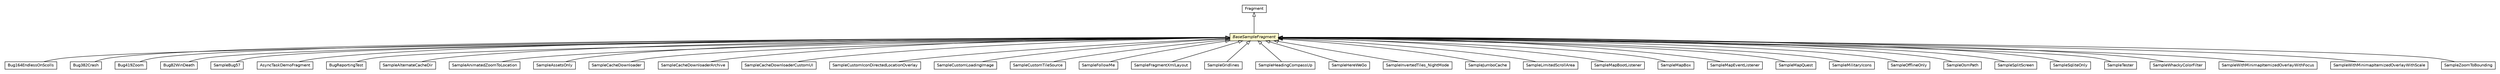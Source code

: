 #!/usr/local/bin/dot
#
# Class diagram 
# Generated by UMLGraph version R5_6-24-gf6e263 (http://www.umlgraph.org/)
#

digraph G {
	edge [fontname="Helvetica",fontsize=10,labelfontname="Helvetica",labelfontsize=10];
	node [fontname="Helvetica",fontsize=10,shape=plaintext];
	nodesep=0.25;
	ranksep=0.5;
	// org.osmdroid.bugtestfragments.Bug164EndlessOnScolls
	c527 [label=<<table title="org.osmdroid.bugtestfragments.Bug164EndlessOnScolls" border="0" cellborder="1" cellspacing="0" cellpadding="2" port="p" href="../bugtestfragments/Bug164EndlessOnScolls.html">
		<tr><td><table border="0" cellspacing="0" cellpadding="1">
<tr><td align="center" balign="center"> Bug164EndlessOnScolls </td></tr>
		</table></td></tr>
		</table>>, URL="../bugtestfragments/Bug164EndlessOnScolls.html", fontname="Helvetica", fontcolor="black", fontsize=10.0];
	// org.osmdroid.bugtestfragments.Bug382Crash
	c528 [label=<<table title="org.osmdroid.bugtestfragments.Bug382Crash" border="0" cellborder="1" cellspacing="0" cellpadding="2" port="p" href="../bugtestfragments/Bug382Crash.html">
		<tr><td><table border="0" cellspacing="0" cellpadding="1">
<tr><td align="center" balign="center"> Bug382Crash </td></tr>
		</table></td></tr>
		</table>>, URL="../bugtestfragments/Bug382Crash.html", fontname="Helvetica", fontcolor="black", fontsize=10.0];
	// org.osmdroid.bugtestfragments.Bug419Zoom
	c529 [label=<<table title="org.osmdroid.bugtestfragments.Bug419Zoom" border="0" cellborder="1" cellspacing="0" cellpadding="2" port="p" href="../bugtestfragments/Bug419Zoom.html">
		<tr><td><table border="0" cellspacing="0" cellpadding="1">
<tr><td align="center" balign="center"> Bug419Zoom </td></tr>
		</table></td></tr>
		</table>>, URL="../bugtestfragments/Bug419Zoom.html", fontname="Helvetica", fontcolor="black", fontsize=10.0];
	// org.osmdroid.bugtestfragments.Bug82WinDeath
	c530 [label=<<table title="org.osmdroid.bugtestfragments.Bug82WinDeath" border="0" cellborder="1" cellspacing="0" cellpadding="2" port="p" href="../bugtestfragments/Bug82WinDeath.html">
		<tr><td><table border="0" cellspacing="0" cellpadding="1">
<tr><td align="center" balign="center"> Bug82WinDeath </td></tr>
		</table></td></tr>
		</table>>, URL="../bugtestfragments/Bug82WinDeath.html", fontname="Helvetica", fontcolor="black", fontsize=10.0];
	// org.osmdroid.bugtestfragments.SampleBug57
	c533 [label=<<table title="org.osmdroid.bugtestfragments.SampleBug57" border="0" cellborder="1" cellspacing="0" cellpadding="2" port="p" href="../bugtestfragments/SampleBug57.html">
		<tr><td><table border="0" cellspacing="0" cellpadding="1">
<tr><td align="center" balign="center"> SampleBug57 </td></tr>
		</table></td></tr>
		</table>>, URL="../bugtestfragments/SampleBug57.html", fontname="Helvetica", fontcolor="black", fontsize=10.0];
	// org.osmdroid.samplefragments.AsyncTaskDemoFragment
	c541 [label=<<table title="org.osmdroid.samplefragments.AsyncTaskDemoFragment" border="0" cellborder="1" cellspacing="0" cellpadding="2" port="p" href="./AsyncTaskDemoFragment.html">
		<tr><td><table border="0" cellspacing="0" cellpadding="1">
<tr><td align="center" balign="center"> AsyncTaskDemoFragment </td></tr>
		</table></td></tr>
		</table>>, URL="./AsyncTaskDemoFragment.html", fontname="Helvetica", fontcolor="black", fontsize=10.0];
	// org.osmdroid.samplefragments.BaseSampleFragment
	c542 [label=<<table title="org.osmdroid.samplefragments.BaseSampleFragment" border="0" cellborder="1" cellspacing="0" cellpadding="2" port="p" bgcolor="lemonChiffon" href="./BaseSampleFragment.html">
		<tr><td><table border="0" cellspacing="0" cellpadding="1">
<tr><td align="center" balign="center"><font face="Helvetica-Oblique"> BaseSampleFragment </font></td></tr>
		</table></td></tr>
		</table>>, URL="./BaseSampleFragment.html", fontname="Helvetica", fontcolor="black", fontsize=10.0];
	// org.osmdroid.samplefragments.BugReportingTest
	c543 [label=<<table title="org.osmdroid.samplefragments.BugReportingTest" border="0" cellborder="1" cellspacing="0" cellpadding="2" port="p" href="./BugReportingTest.html">
		<tr><td><table border="0" cellspacing="0" cellpadding="1">
<tr><td align="center" balign="center"> BugReportingTest </td></tr>
		</table></td></tr>
		</table>>, URL="./BugReportingTest.html", fontname="Helvetica", fontcolor="black", fontsize=10.0];
	// org.osmdroid.samplefragments.SampleAlternateCacheDir
	c546 [label=<<table title="org.osmdroid.samplefragments.SampleAlternateCacheDir" border="0" cellborder="1" cellspacing="0" cellpadding="2" port="p" href="./SampleAlternateCacheDir.html">
		<tr><td><table border="0" cellspacing="0" cellpadding="1">
<tr><td align="center" balign="center"> SampleAlternateCacheDir </td></tr>
		</table></td></tr>
		</table>>, URL="./SampleAlternateCacheDir.html", fontname="Helvetica", fontcolor="black", fontsize=10.0];
	// org.osmdroid.samplefragments.SampleAnimatedZoomToLocation
	c547 [label=<<table title="org.osmdroid.samplefragments.SampleAnimatedZoomToLocation" border="0" cellborder="1" cellspacing="0" cellpadding="2" port="p" href="./SampleAnimatedZoomToLocation.html">
		<tr><td><table border="0" cellspacing="0" cellpadding="1">
<tr><td align="center" balign="center"> SampleAnimatedZoomToLocation </td></tr>
		</table></td></tr>
		</table>>, URL="./SampleAnimatedZoomToLocation.html", fontname="Helvetica", fontcolor="black", fontsize=10.0];
	// org.osmdroid.samplefragments.SampleAssetsOnly
	c549 [label=<<table title="org.osmdroid.samplefragments.SampleAssetsOnly" border="0" cellborder="1" cellspacing="0" cellpadding="2" port="p" href="./SampleAssetsOnly.html">
		<tr><td><table border="0" cellspacing="0" cellpadding="1">
<tr><td align="center" balign="center"> SampleAssetsOnly </td></tr>
		</table></td></tr>
		</table>>, URL="./SampleAssetsOnly.html", fontname="Helvetica", fontcolor="black", fontsize=10.0];
	// org.osmdroid.samplefragments.SampleCacheDownloader
	c550 [label=<<table title="org.osmdroid.samplefragments.SampleCacheDownloader" border="0" cellborder="1" cellspacing="0" cellpadding="2" port="p" href="./SampleCacheDownloader.html">
		<tr><td><table border="0" cellspacing="0" cellpadding="1">
<tr><td align="center" balign="center"> SampleCacheDownloader </td></tr>
		</table></td></tr>
		</table>>, URL="./SampleCacheDownloader.html", fontname="Helvetica", fontcolor="black", fontsize=10.0];
	// org.osmdroid.samplefragments.SampleCacheDownloaderArchive
	c551 [label=<<table title="org.osmdroid.samplefragments.SampleCacheDownloaderArchive" border="0" cellborder="1" cellspacing="0" cellpadding="2" port="p" href="./SampleCacheDownloaderArchive.html">
		<tr><td><table border="0" cellspacing="0" cellpadding="1">
<tr><td align="center" balign="center"> SampleCacheDownloaderArchive </td></tr>
		</table></td></tr>
		</table>>, URL="./SampleCacheDownloaderArchive.html", fontname="Helvetica", fontcolor="black", fontsize=10.0];
	// org.osmdroid.samplefragments.SampleCacheDownloaderCustomUI
	c552 [label=<<table title="org.osmdroid.samplefragments.SampleCacheDownloaderCustomUI" border="0" cellborder="1" cellspacing="0" cellpadding="2" port="p" href="./SampleCacheDownloaderCustomUI.html">
		<tr><td><table border="0" cellspacing="0" cellpadding="1">
<tr><td align="center" balign="center"> SampleCacheDownloaderCustomUI </td></tr>
		</table></td></tr>
		</table>>, URL="./SampleCacheDownloaderCustomUI.html", fontname="Helvetica", fontcolor="black", fontsize=10.0];
	// org.osmdroid.samplefragments.SampleCustomIconDirectedLocationOverlay
	c553 [label=<<table title="org.osmdroid.samplefragments.SampleCustomIconDirectedLocationOverlay" border="0" cellborder="1" cellspacing="0" cellpadding="2" port="p" href="./SampleCustomIconDirectedLocationOverlay.html">
		<tr><td><table border="0" cellspacing="0" cellpadding="1">
<tr><td align="center" balign="center"> SampleCustomIconDirectedLocationOverlay </td></tr>
		</table></td></tr>
		</table>>, URL="./SampleCustomIconDirectedLocationOverlay.html", fontname="Helvetica", fontcolor="black", fontsize=10.0];
	// org.osmdroid.samplefragments.SampleCustomLoadingImage
	c554 [label=<<table title="org.osmdroid.samplefragments.SampleCustomLoadingImage" border="0" cellborder="1" cellspacing="0" cellpadding="2" port="p" href="./SampleCustomLoadingImage.html">
		<tr><td><table border="0" cellspacing="0" cellpadding="1">
<tr><td align="center" balign="center"> SampleCustomLoadingImage </td></tr>
		</table></td></tr>
		</table>>, URL="./SampleCustomLoadingImage.html", fontname="Helvetica", fontcolor="black", fontsize=10.0];
	// org.osmdroid.samplefragments.SampleCustomTileSource
	c555 [label=<<table title="org.osmdroid.samplefragments.SampleCustomTileSource" border="0" cellborder="1" cellspacing="0" cellpadding="2" port="p" href="./SampleCustomTileSource.html">
		<tr><td><table border="0" cellspacing="0" cellpadding="1">
<tr><td align="center" balign="center"> SampleCustomTileSource </td></tr>
		</table></td></tr>
		</table>>, URL="./SampleCustomTileSource.html", fontname="Helvetica", fontcolor="black", fontsize=10.0];
	// org.osmdroid.samplefragments.SampleFollowMe
	c557 [label=<<table title="org.osmdroid.samplefragments.SampleFollowMe" border="0" cellborder="1" cellspacing="0" cellpadding="2" port="p" href="./SampleFollowMe.html">
		<tr><td><table border="0" cellspacing="0" cellpadding="1">
<tr><td align="center" balign="center"> SampleFollowMe </td></tr>
		</table></td></tr>
		</table>>, URL="./SampleFollowMe.html", fontname="Helvetica", fontcolor="black", fontsize=10.0];
	// org.osmdroid.samplefragments.SampleFragmentXmlLayout
	c558 [label=<<table title="org.osmdroid.samplefragments.SampleFragmentXmlLayout" border="0" cellborder="1" cellspacing="0" cellpadding="2" port="p" href="./SampleFragmentXmlLayout.html">
		<tr><td><table border="0" cellspacing="0" cellpadding="1">
<tr><td align="center" balign="center"> SampleFragmentXmlLayout </td></tr>
		</table></td></tr>
		</table>>, URL="./SampleFragmentXmlLayout.html", fontname="Helvetica", fontcolor="black", fontsize=10.0];
	// org.osmdroid.samplefragments.SampleGridlines
	c559 [label=<<table title="org.osmdroid.samplefragments.SampleGridlines" border="0" cellborder="1" cellspacing="0" cellpadding="2" port="p" href="./SampleGridlines.html">
		<tr><td><table border="0" cellspacing="0" cellpadding="1">
<tr><td align="center" balign="center"> SampleGridlines </td></tr>
		</table></td></tr>
		</table>>, URL="./SampleGridlines.html", fontname="Helvetica", fontcolor="black", fontsize=10.0];
	// org.osmdroid.samplefragments.SampleHeadingCompassUp
	c560 [label=<<table title="org.osmdroid.samplefragments.SampleHeadingCompassUp" border="0" cellborder="1" cellspacing="0" cellpadding="2" port="p" href="./SampleHeadingCompassUp.html">
		<tr><td><table border="0" cellspacing="0" cellpadding="1">
<tr><td align="center" balign="center"> SampleHeadingCompassUp </td></tr>
		</table></td></tr>
		</table>>, URL="./SampleHeadingCompassUp.html", fontname="Helvetica", fontcolor="black", fontsize=10.0];
	// org.osmdroid.samplefragments.SampleHereWeGo
	c561 [label=<<table title="org.osmdroid.samplefragments.SampleHereWeGo" border="0" cellborder="1" cellspacing="0" cellpadding="2" port="p" href="./SampleHereWeGo.html">
		<tr><td><table border="0" cellspacing="0" cellpadding="1">
<tr><td align="center" balign="center"> SampleHereWeGo </td></tr>
		</table></td></tr>
		</table>>, URL="./SampleHereWeGo.html", fontname="Helvetica", fontcolor="black", fontsize=10.0];
	// org.osmdroid.samplefragments.SampleInvertedTiles_NightMode
	c562 [label=<<table title="org.osmdroid.samplefragments.SampleInvertedTiles_NightMode" border="0" cellborder="1" cellspacing="0" cellpadding="2" port="p" href="./SampleInvertedTiles_NightMode.html">
		<tr><td><table border="0" cellspacing="0" cellpadding="1">
<tr><td align="center" balign="center"> SampleInvertedTiles_NightMode </td></tr>
		</table></td></tr>
		</table>>, URL="./SampleInvertedTiles_NightMode.html", fontname="Helvetica", fontcolor="black", fontsize=10.0];
	// org.osmdroid.samplefragments.SampleJumboCache
	c563 [label=<<table title="org.osmdroid.samplefragments.SampleJumboCache" border="0" cellborder="1" cellspacing="0" cellpadding="2" port="p" href="./SampleJumboCache.html">
		<tr><td><table border="0" cellspacing="0" cellpadding="1">
<tr><td align="center" balign="center"> SampleJumboCache </td></tr>
		</table></td></tr>
		</table>>, URL="./SampleJumboCache.html", fontname="Helvetica", fontcolor="black", fontsize=10.0];
	// org.osmdroid.samplefragments.SampleLimitedScrollArea
	c564 [label=<<table title="org.osmdroid.samplefragments.SampleLimitedScrollArea" border="0" cellborder="1" cellspacing="0" cellpadding="2" port="p" href="./SampleLimitedScrollArea.html">
		<tr><td><table border="0" cellspacing="0" cellpadding="1">
<tr><td align="center" balign="center"> SampleLimitedScrollArea </td></tr>
		</table></td></tr>
		</table>>, URL="./SampleLimitedScrollArea.html", fontname="Helvetica", fontcolor="black", fontsize=10.0];
	// org.osmdroid.samplefragments.SampleMapBootListener
	c566 [label=<<table title="org.osmdroid.samplefragments.SampleMapBootListener" border="0" cellborder="1" cellspacing="0" cellpadding="2" port="p" href="./SampleMapBootListener.html">
		<tr><td><table border="0" cellspacing="0" cellpadding="1">
<tr><td align="center" balign="center"> SampleMapBootListener </td></tr>
		</table></td></tr>
		</table>>, URL="./SampleMapBootListener.html", fontname="Helvetica", fontcolor="black", fontsize=10.0];
	// org.osmdroid.samplefragments.SampleMapBox
	c567 [label=<<table title="org.osmdroid.samplefragments.SampleMapBox" border="0" cellborder="1" cellspacing="0" cellpadding="2" port="p" href="./SampleMapBox.html">
		<tr><td><table border="0" cellspacing="0" cellpadding="1">
<tr><td align="center" balign="center"> SampleMapBox </td></tr>
		</table></td></tr>
		</table>>, URL="./SampleMapBox.html", fontname="Helvetica", fontcolor="black", fontsize=10.0];
	// org.osmdroid.samplefragments.SampleMapEventListener
	c568 [label=<<table title="org.osmdroid.samplefragments.SampleMapEventListener" border="0" cellborder="1" cellspacing="0" cellpadding="2" port="p" href="./SampleMapEventListener.html">
		<tr><td><table border="0" cellspacing="0" cellpadding="1">
<tr><td align="center" balign="center"> SampleMapEventListener </td></tr>
		</table></td></tr>
		</table>>, URL="./SampleMapEventListener.html", fontname="Helvetica", fontcolor="black", fontsize=10.0];
	// org.osmdroid.samplefragments.SampleMapQuest
	c569 [label=<<table title="org.osmdroid.samplefragments.SampleMapQuest" border="0" cellborder="1" cellspacing="0" cellpadding="2" port="p" href="./SampleMapQuest.html">
		<tr><td><table border="0" cellspacing="0" cellpadding="1">
<tr><td align="center" balign="center"> SampleMapQuest </td></tr>
		</table></td></tr>
		</table>>, URL="./SampleMapQuest.html", fontname="Helvetica", fontcolor="black", fontsize=10.0];
	// org.osmdroid.samplefragments.SampleMilitaryIcons
	c570 [label=<<table title="org.osmdroid.samplefragments.SampleMilitaryIcons" border="0" cellborder="1" cellspacing="0" cellpadding="2" port="p" href="./SampleMilitaryIcons.html">
		<tr><td><table border="0" cellspacing="0" cellpadding="1">
<tr><td align="center" balign="center"> SampleMilitaryIcons </td></tr>
		</table></td></tr>
		</table>>, URL="./SampleMilitaryIcons.html", fontname="Helvetica", fontcolor="black", fontsize=10.0];
	// org.osmdroid.samplefragments.SampleOfflineOnly
	c571 [label=<<table title="org.osmdroid.samplefragments.SampleOfflineOnly" border="0" cellborder="1" cellspacing="0" cellpadding="2" port="p" href="./SampleOfflineOnly.html">
		<tr><td><table border="0" cellspacing="0" cellpadding="1">
<tr><td align="center" balign="center"> SampleOfflineOnly </td></tr>
		</table></td></tr>
		</table>>, URL="./SampleOfflineOnly.html", fontname="Helvetica", fontcolor="black", fontsize=10.0];
	// org.osmdroid.samplefragments.SampleOsmPath
	c572 [label=<<table title="org.osmdroid.samplefragments.SampleOsmPath" border="0" cellborder="1" cellspacing="0" cellpadding="2" port="p" href="./SampleOsmPath.html">
		<tr><td><table border="0" cellspacing="0" cellpadding="1">
<tr><td align="center" balign="center"> SampleOsmPath </td></tr>
		</table></td></tr>
		</table>>, URL="./SampleOsmPath.html", fontname="Helvetica", fontcolor="black", fontsize=10.0];
	// org.osmdroid.samplefragments.SampleSplitScreen
	c573 [label=<<table title="org.osmdroid.samplefragments.SampleSplitScreen" border="0" cellborder="1" cellspacing="0" cellpadding="2" port="p" href="./SampleSplitScreen.html">
		<tr><td><table border="0" cellspacing="0" cellpadding="1">
<tr><td align="center" balign="center"> SampleSplitScreen </td></tr>
		</table></td></tr>
		</table>>, URL="./SampleSplitScreen.html", fontname="Helvetica", fontcolor="black", fontsize=10.0];
	// org.osmdroid.samplefragments.SampleSqliteOnly
	c574 [label=<<table title="org.osmdroid.samplefragments.SampleSqliteOnly" border="0" cellborder="1" cellspacing="0" cellpadding="2" port="p" href="./SampleSqliteOnly.html">
		<tr><td><table border="0" cellspacing="0" cellpadding="1">
<tr><td align="center" balign="center"> SampleSqliteOnly </td></tr>
		</table></td></tr>
		</table>>, URL="./SampleSqliteOnly.html", fontname="Helvetica", fontcolor="black", fontsize=10.0];
	// org.osmdroid.samplefragments.SampleTester
	c575 [label=<<table title="org.osmdroid.samplefragments.SampleTester" border="0" cellborder="1" cellspacing="0" cellpadding="2" port="p" href="./SampleTester.html">
		<tr><td><table border="0" cellspacing="0" cellpadding="1">
<tr><td align="center" balign="center"> SampleTester </td></tr>
		</table></td></tr>
		</table>>, URL="./SampleTester.html", fontname="Helvetica", fontcolor="black", fontsize=10.0];
	// org.osmdroid.samplefragments.SampleWhackyColorFilter
	c576 [label=<<table title="org.osmdroid.samplefragments.SampleWhackyColorFilter" border="0" cellborder="1" cellspacing="0" cellpadding="2" port="p" href="./SampleWhackyColorFilter.html">
		<tr><td><table border="0" cellspacing="0" cellpadding="1">
<tr><td align="center" balign="center"> SampleWhackyColorFilter </td></tr>
		</table></td></tr>
		</table>>, URL="./SampleWhackyColorFilter.html", fontname="Helvetica", fontcolor="black", fontsize=10.0];
	// org.osmdroid.samplefragments.SampleWithMinimapItemizedOverlayWithFocus
	c577 [label=<<table title="org.osmdroid.samplefragments.SampleWithMinimapItemizedOverlayWithFocus" border="0" cellborder="1" cellspacing="0" cellpadding="2" port="p" href="./SampleWithMinimapItemizedOverlayWithFocus.html">
		<tr><td><table border="0" cellspacing="0" cellpadding="1">
<tr><td align="center" balign="center"> SampleWithMinimapItemizedOverlayWithFocus </td></tr>
		</table></td></tr>
		</table>>, URL="./SampleWithMinimapItemizedOverlayWithFocus.html", fontname="Helvetica", fontcolor="black", fontsize=10.0];
	// org.osmdroid.samplefragments.SampleWithMinimapItemizedOverlayWithScale
	c578 [label=<<table title="org.osmdroid.samplefragments.SampleWithMinimapItemizedOverlayWithScale" border="0" cellborder="1" cellspacing="0" cellpadding="2" port="p" href="./SampleWithMinimapItemizedOverlayWithScale.html">
		<tr><td><table border="0" cellspacing="0" cellpadding="1">
<tr><td align="center" balign="center"> SampleWithMinimapItemizedOverlayWithScale </td></tr>
		</table></td></tr>
		</table>>, URL="./SampleWithMinimapItemizedOverlayWithScale.html", fontname="Helvetica", fontcolor="black", fontsize=10.0];
	// org.osmdroid.samplefragments.SampleZoomToBounding
	c579 [label=<<table title="org.osmdroid.samplefragments.SampleZoomToBounding" border="0" cellborder="1" cellspacing="0" cellpadding="2" port="p" href="./SampleZoomToBounding.html">
		<tr><td><table border="0" cellspacing="0" cellpadding="1">
<tr><td align="center" balign="center"> SampleZoomToBounding </td></tr>
		</table></td></tr>
		</table>>, URL="./SampleZoomToBounding.html", fontname="Helvetica", fontcolor="black", fontsize=10.0];
	//org.osmdroid.bugtestfragments.Bug164EndlessOnScolls extends org.osmdroid.samplefragments.BaseSampleFragment
	c542:p -> c527:p [dir=back,arrowtail=empty];
	//org.osmdroid.bugtestfragments.Bug382Crash extends org.osmdroid.samplefragments.BaseSampleFragment
	c542:p -> c528:p [dir=back,arrowtail=empty];
	//org.osmdroid.bugtestfragments.Bug419Zoom extends org.osmdroid.samplefragments.BaseSampleFragment
	c542:p -> c529:p [dir=back,arrowtail=empty];
	//org.osmdroid.bugtestfragments.Bug82WinDeath extends org.osmdroid.samplefragments.BaseSampleFragment
	c542:p -> c530:p [dir=back,arrowtail=empty];
	//org.osmdroid.bugtestfragments.SampleBug57 extends org.osmdroid.samplefragments.BaseSampleFragment
	c542:p -> c533:p [dir=back,arrowtail=empty];
	//org.osmdroid.samplefragments.AsyncTaskDemoFragment extends org.osmdroid.samplefragments.BaseSampleFragment
	c542:p -> c541:p [dir=back,arrowtail=empty];
	//org.osmdroid.samplefragments.BaseSampleFragment extends android.support.v4.app.Fragment
	c589:p -> c542:p [dir=back,arrowtail=empty];
	//org.osmdroid.samplefragments.BugReportingTest extends org.osmdroid.samplefragments.BaseSampleFragment
	c542:p -> c543:p [dir=back,arrowtail=empty];
	//org.osmdroid.samplefragments.SampleAlternateCacheDir extends org.osmdroid.samplefragments.BaseSampleFragment
	c542:p -> c546:p [dir=back,arrowtail=empty];
	//org.osmdroid.samplefragments.SampleAnimatedZoomToLocation extends org.osmdroid.samplefragments.BaseSampleFragment
	c542:p -> c547:p [dir=back,arrowtail=empty];
	//org.osmdroid.samplefragments.SampleAssetsOnly extends org.osmdroid.samplefragments.BaseSampleFragment
	c542:p -> c549:p [dir=back,arrowtail=empty];
	//org.osmdroid.samplefragments.SampleCacheDownloader extends org.osmdroid.samplefragments.BaseSampleFragment
	c542:p -> c550:p [dir=back,arrowtail=empty];
	//org.osmdroid.samplefragments.SampleCacheDownloaderArchive extends org.osmdroid.samplefragments.BaseSampleFragment
	c542:p -> c551:p [dir=back,arrowtail=empty];
	//org.osmdroid.samplefragments.SampleCacheDownloaderCustomUI extends org.osmdroid.samplefragments.BaseSampleFragment
	c542:p -> c552:p [dir=back,arrowtail=empty];
	//org.osmdroid.samplefragments.SampleCustomIconDirectedLocationOverlay extends org.osmdroid.samplefragments.BaseSampleFragment
	c542:p -> c553:p [dir=back,arrowtail=empty];
	//org.osmdroid.samplefragments.SampleCustomLoadingImage extends org.osmdroid.samplefragments.BaseSampleFragment
	c542:p -> c554:p [dir=back,arrowtail=empty];
	//org.osmdroid.samplefragments.SampleCustomTileSource extends org.osmdroid.samplefragments.BaseSampleFragment
	c542:p -> c555:p [dir=back,arrowtail=empty];
	//org.osmdroid.samplefragments.SampleFollowMe extends org.osmdroid.samplefragments.BaseSampleFragment
	c542:p -> c557:p [dir=back,arrowtail=empty];
	//org.osmdroid.samplefragments.SampleFragmentXmlLayout extends org.osmdroid.samplefragments.BaseSampleFragment
	c542:p -> c558:p [dir=back,arrowtail=empty];
	//org.osmdroid.samplefragments.SampleGridlines extends org.osmdroid.samplefragments.BaseSampleFragment
	c542:p -> c559:p [dir=back,arrowtail=empty];
	//org.osmdroid.samplefragments.SampleHeadingCompassUp extends org.osmdroid.samplefragments.BaseSampleFragment
	c542:p -> c560:p [dir=back,arrowtail=empty];
	//org.osmdroid.samplefragments.SampleHereWeGo extends org.osmdroid.samplefragments.BaseSampleFragment
	c542:p -> c561:p [dir=back,arrowtail=empty];
	//org.osmdroid.samplefragments.SampleInvertedTiles_NightMode extends org.osmdroid.samplefragments.BaseSampleFragment
	c542:p -> c562:p [dir=back,arrowtail=empty];
	//org.osmdroid.samplefragments.SampleJumboCache extends org.osmdroid.samplefragments.BaseSampleFragment
	c542:p -> c563:p [dir=back,arrowtail=empty];
	//org.osmdroid.samplefragments.SampleLimitedScrollArea extends org.osmdroid.samplefragments.BaseSampleFragment
	c542:p -> c564:p [dir=back,arrowtail=empty];
	//org.osmdroid.samplefragments.SampleMapBootListener extends org.osmdroid.samplefragments.BaseSampleFragment
	c542:p -> c566:p [dir=back,arrowtail=empty];
	//org.osmdroid.samplefragments.SampleMapBox extends org.osmdroid.samplefragments.BaseSampleFragment
	c542:p -> c567:p [dir=back,arrowtail=empty];
	//org.osmdroid.samplefragments.SampleMapEventListener extends org.osmdroid.samplefragments.BaseSampleFragment
	c542:p -> c568:p [dir=back,arrowtail=empty];
	//org.osmdroid.samplefragments.SampleMapQuest extends org.osmdroid.samplefragments.BaseSampleFragment
	c542:p -> c569:p [dir=back,arrowtail=empty];
	//org.osmdroid.samplefragments.SampleMilitaryIcons extends org.osmdroid.samplefragments.BaseSampleFragment
	c542:p -> c570:p [dir=back,arrowtail=empty];
	//org.osmdroid.samplefragments.SampleOfflineOnly extends org.osmdroid.samplefragments.BaseSampleFragment
	c542:p -> c571:p [dir=back,arrowtail=empty];
	//org.osmdroid.samplefragments.SampleOsmPath extends org.osmdroid.samplefragments.BaseSampleFragment
	c542:p -> c572:p [dir=back,arrowtail=empty];
	//org.osmdroid.samplefragments.SampleSplitScreen extends org.osmdroid.samplefragments.BaseSampleFragment
	c542:p -> c573:p [dir=back,arrowtail=empty];
	//org.osmdroid.samplefragments.SampleSqliteOnly extends org.osmdroid.samplefragments.BaseSampleFragment
	c542:p -> c574:p [dir=back,arrowtail=empty];
	//org.osmdroid.samplefragments.SampleTester extends org.osmdroid.samplefragments.BaseSampleFragment
	c542:p -> c575:p [dir=back,arrowtail=empty];
	//org.osmdroid.samplefragments.SampleWhackyColorFilter extends org.osmdroid.samplefragments.BaseSampleFragment
	c542:p -> c576:p [dir=back,arrowtail=empty];
	//org.osmdroid.samplefragments.SampleWithMinimapItemizedOverlayWithFocus extends org.osmdroid.samplefragments.BaseSampleFragment
	c542:p -> c577:p [dir=back,arrowtail=empty];
	//org.osmdroid.samplefragments.SampleWithMinimapItemizedOverlayWithScale extends org.osmdroid.samplefragments.BaseSampleFragment
	c542:p -> c578:p [dir=back,arrowtail=empty];
	//org.osmdroid.samplefragments.SampleZoomToBounding extends org.osmdroid.samplefragments.BaseSampleFragment
	c542:p -> c579:p [dir=back,arrowtail=empty];
	// android.support.v4.app.Fragment
	c589 [label=<<table title="android.support.v4.app.Fragment" border="0" cellborder="1" cellspacing="0" cellpadding="2" port="p" href="http://java.sun.com/j2se/1.4.2/docs/api/android/support/v4/app/Fragment.html">
		<tr><td><table border="0" cellspacing="0" cellpadding="1">
<tr><td align="center" balign="center"> Fragment </td></tr>
		</table></td></tr>
		</table>>, URL="http://java.sun.com/j2se/1.4.2/docs/api/android/support/v4/app/Fragment.html", fontname="Helvetica", fontcolor="black", fontsize=10.0];
}

